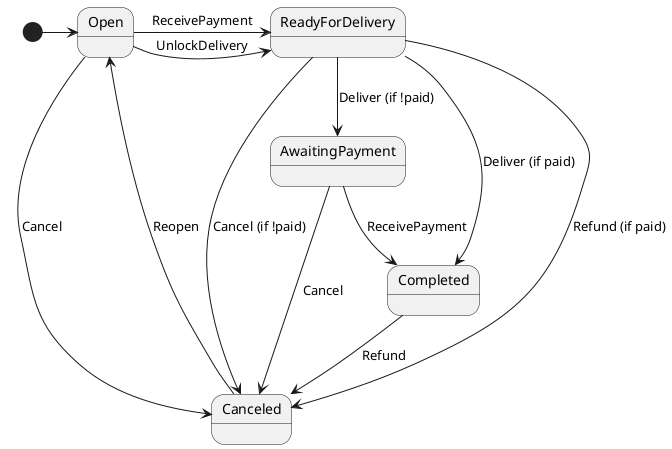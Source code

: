 @startuml

[*] -right-> Open
Open -right-> ReadyForDelivery : ReceivePayment
Open -right-> ReadyForDelivery : UnlockDelivery
Open --> Canceled : Cancel
ReadyForDelivery -right-> Completed : Deliver (if paid)
ReadyForDelivery --> AwaitingPayment : Deliver (if !paid)
ReadyForDelivery --> Canceled : Refund (if paid)
ReadyForDelivery --> Canceled : Cancel (if !paid)
AwaitingPayment --> Completed : ReceivePayment
AwaitingPayment --> Canceled : Cancel
Completed --> Canceled : Refund
Canceled --> Open : Reopen

@enduml
